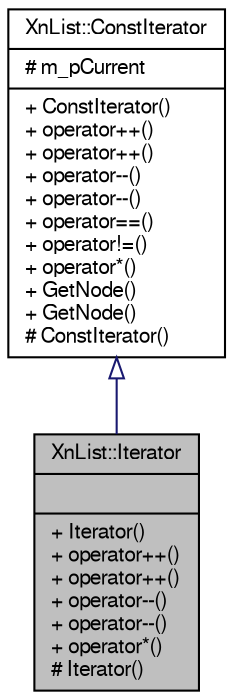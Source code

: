 digraph G
{
  edge [fontname="FreeSans",fontsize="10",labelfontname="FreeSans",labelfontsize="10"];
  node [fontname="FreeSans",fontsize="10",shape=record];
  Node1 [label="{XnList::Iterator\n||+ Iterator()\l+ operator++()\l+ operator++()\l+ operator--()\l+ operator--()\l+ operator*()\l# Iterator()\l}",height=0.2,width=0.4,color="black", fillcolor="grey75", style="filled" fontcolor="black"];
  Node2 -> Node1 [dir=back,color="midnightblue",fontsize="10",style="solid",arrowtail="empty",fontname="FreeSans"];
  Node2 [label="{XnList::ConstIterator\n|# m_pCurrent\l|+ ConstIterator()\l+ operator++()\l+ operator++()\l+ operator--()\l+ operator--()\l+ operator==()\l+ operator!=()\l+ operator*()\l+ GetNode()\l+ GetNode()\l# ConstIterator()\l}",height=0.2,width=0.4,color="black", fillcolor="white", style="filled",URL="$class_xn_list_1_1_const_iterator.html"];
}
